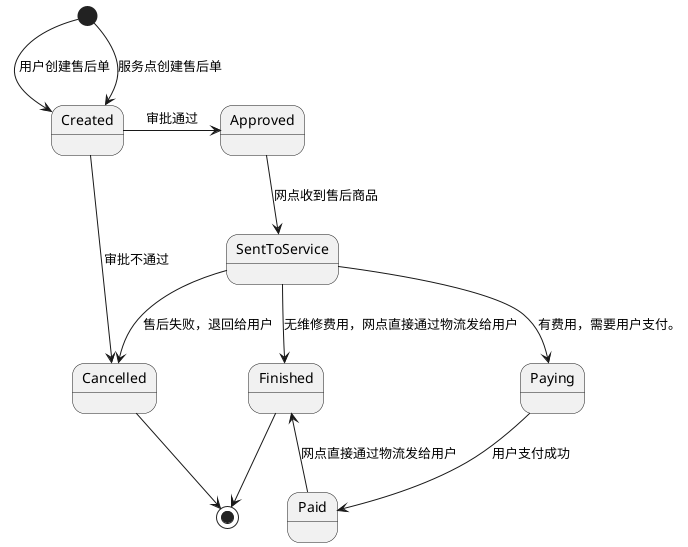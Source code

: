 @startuml

[*] --> Created :用户创建售后单
[*] --> Created :服务点创建售后单
Created -right-> Approved :审批通过
Created --> Cancelled :审批不通过
Approved --> SentToService: 网点收到售后商品
SentToService --> Cancelled: 售后失败，退回给用户

SentToService-->Finished:无维修费用，网点直接通过物流发给用户
SentToService --> Paying :有费用，需要用户支付。
Paying --> Paid :用户支付成功
Paid -up->Finished: 网点直接通过物流发给用户
Cancelled -->[*]
Finished -->[*]
@enduml
